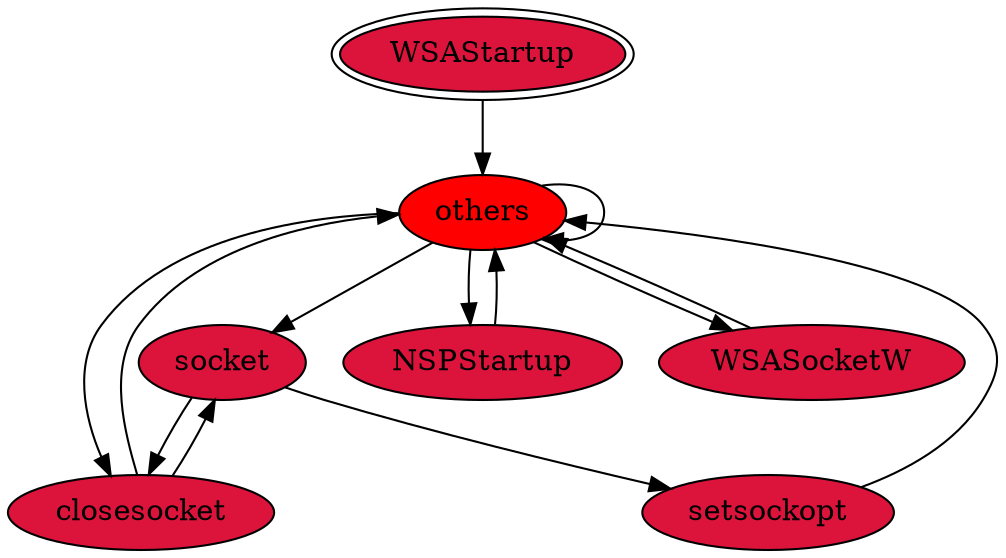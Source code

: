 digraph "./REPORTS/3901/API_PER_CATEGORY/InternetConnect.exe_5080_Windows Sockets (Winsock)_API_per_Category_Transition_Matrix" {
	WSAStartup [label=WSAStartup fillcolor=crimson peripheries=2 style=filled]
	others [label=others fillcolor=red style=filled]
	WSAStartup -> others [label=""]
	others -> others [label=""]
	socket [label=socket fillcolor=crimson style=filled]
	others -> socket [label=""]
	closesocket [label=closesocket fillcolor=crimson style=filled]
	others -> closesocket [label=""]
	NSPStartup [label=NSPStartup fillcolor=crimson style=filled]
	others -> NSPStartup [label=""]
	WSASocketW [label=WSASocketW fillcolor=crimson style=filled]
	others -> WSASocketW [label=""]
	setsockopt [label=setsockopt fillcolor=crimson style=filled]
	socket -> setsockopt [label=""]
	socket -> closesocket [label=""]
	setsockopt -> others [label=""]
	closesocket -> others [label=""]
	closesocket -> socket [label=""]
	NSPStartup -> others [label=""]
	WSASocketW -> others [label=""]
}
